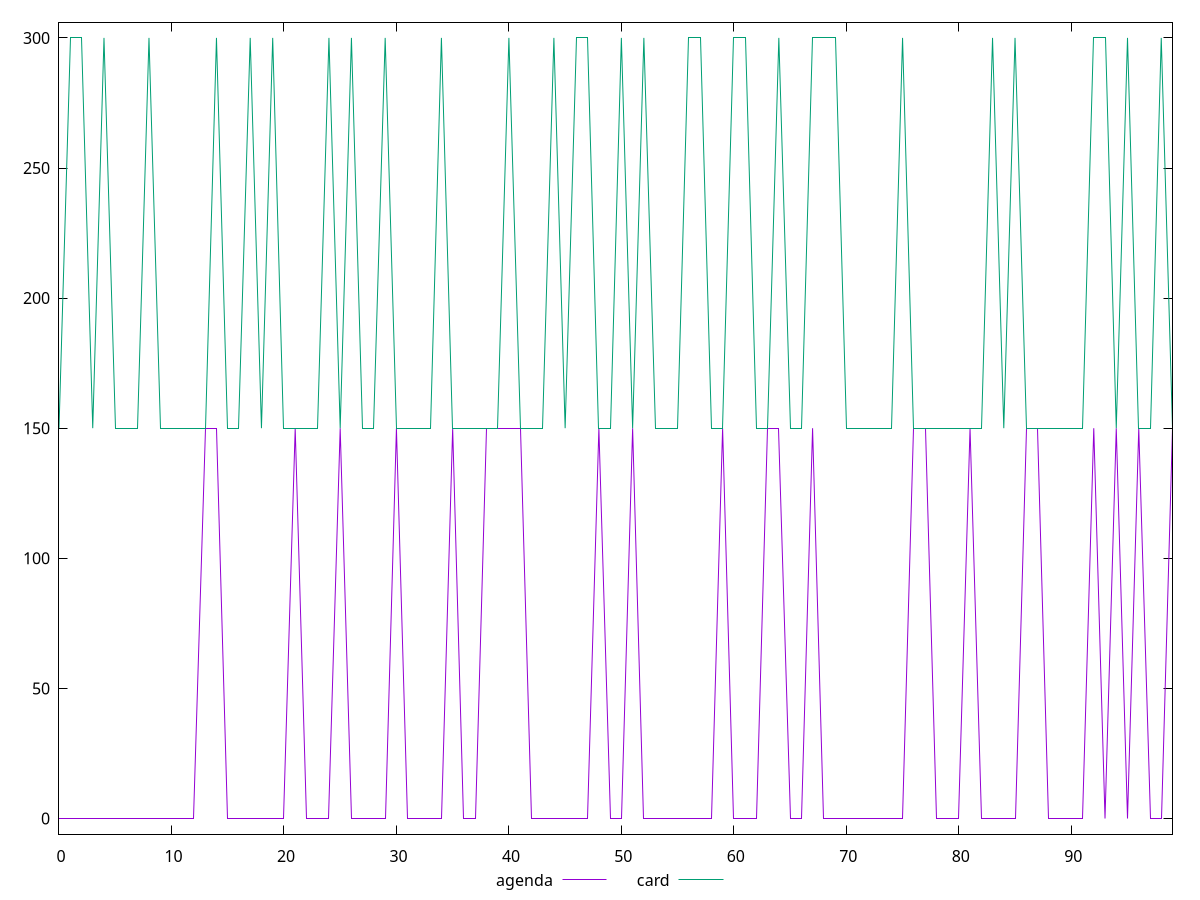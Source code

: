 reset

$agenda <<EOF
0 0
1 0
2 0
3 0
4 0
5 0
6 0
7 0
8 0
9 0
10 0
11 0
12 0
13 150
14 150
15 0
16 0
17 0
18 0
19 0
20 0
21 150
22 0
23 0
24 0
25 150
26 0
27 0
28 0
29 0
30 150
31 0
32 0
33 0
34 0
35 150
36 0
37 0
38 150
39 150
40 150
41 150
42 0
43 0
44 0
45 0
46 0
47 0
48 150
49 0
50 0
51 150
52 0
53 0
54 0
55 0
56 0
57 0
58 0
59 150
60 0
61 0
62 0
63 150
64 150
65 0
66 0
67 150
68 0
69 0
70 0
71 0
72 0
73 0
74 0
75 0
76 150
77 150
78 0
79 0
80 0
81 150
82 0
83 0
84 0
85 0
86 150
87 150
88 0
89 0
90 0
91 0
92 150
93 0
94 150
95 0
96 150
97 0
98 0
99 150
EOF

$card <<EOF
0 150
1 300
2 300
3 150
4 300
5 150
6 150
7 150
8 300
9 150
10 150
11 150
12 150
13 150
14 300
15 150
16 150
17 300
18 150
19 300
20 150
21 150
22 150
23 150
24 300
25 150
26 300
27 150
28 150
29 300
30 150
31 150
32 150
33 150
34 300
35 150
36 150
37 150
38 150
39 150
40 300
41 150
42 150
43 150
44 300
45 150
46 300
47 300
48 150
49 150
50 300
51 150
52 300
53 150
54 150
55 150
56 300
57 300
58 150
59 150
60 300
61 300
62 150
63 150
64 300
65 150
66 150
67 300
68 300
69 300
70 150
71 150
72 150
73 150
74 150
75 300
76 150
77 150
78 150
79 150
80 150
81 150
82 150
83 300
84 150
85 300
86 150
87 150
88 150
89 150
90 150
91 150
92 300
93 300
94 150
95 300
96 150
97 150
98 300
99 150
EOF

set key outside below
set xrange [0:99]
set yrange [-6:306]
set trange [-6:306]
set terminal svg size 640, 520 enhanced background rgb 'white'
set output "reports/report_00032_2021-02-25T10-28-15.087Z/uses-text-compression/comparison/line/1_vs_2.svg"

plot $agenda title "agenda" with line, \
     $card title "card" with line

reset
